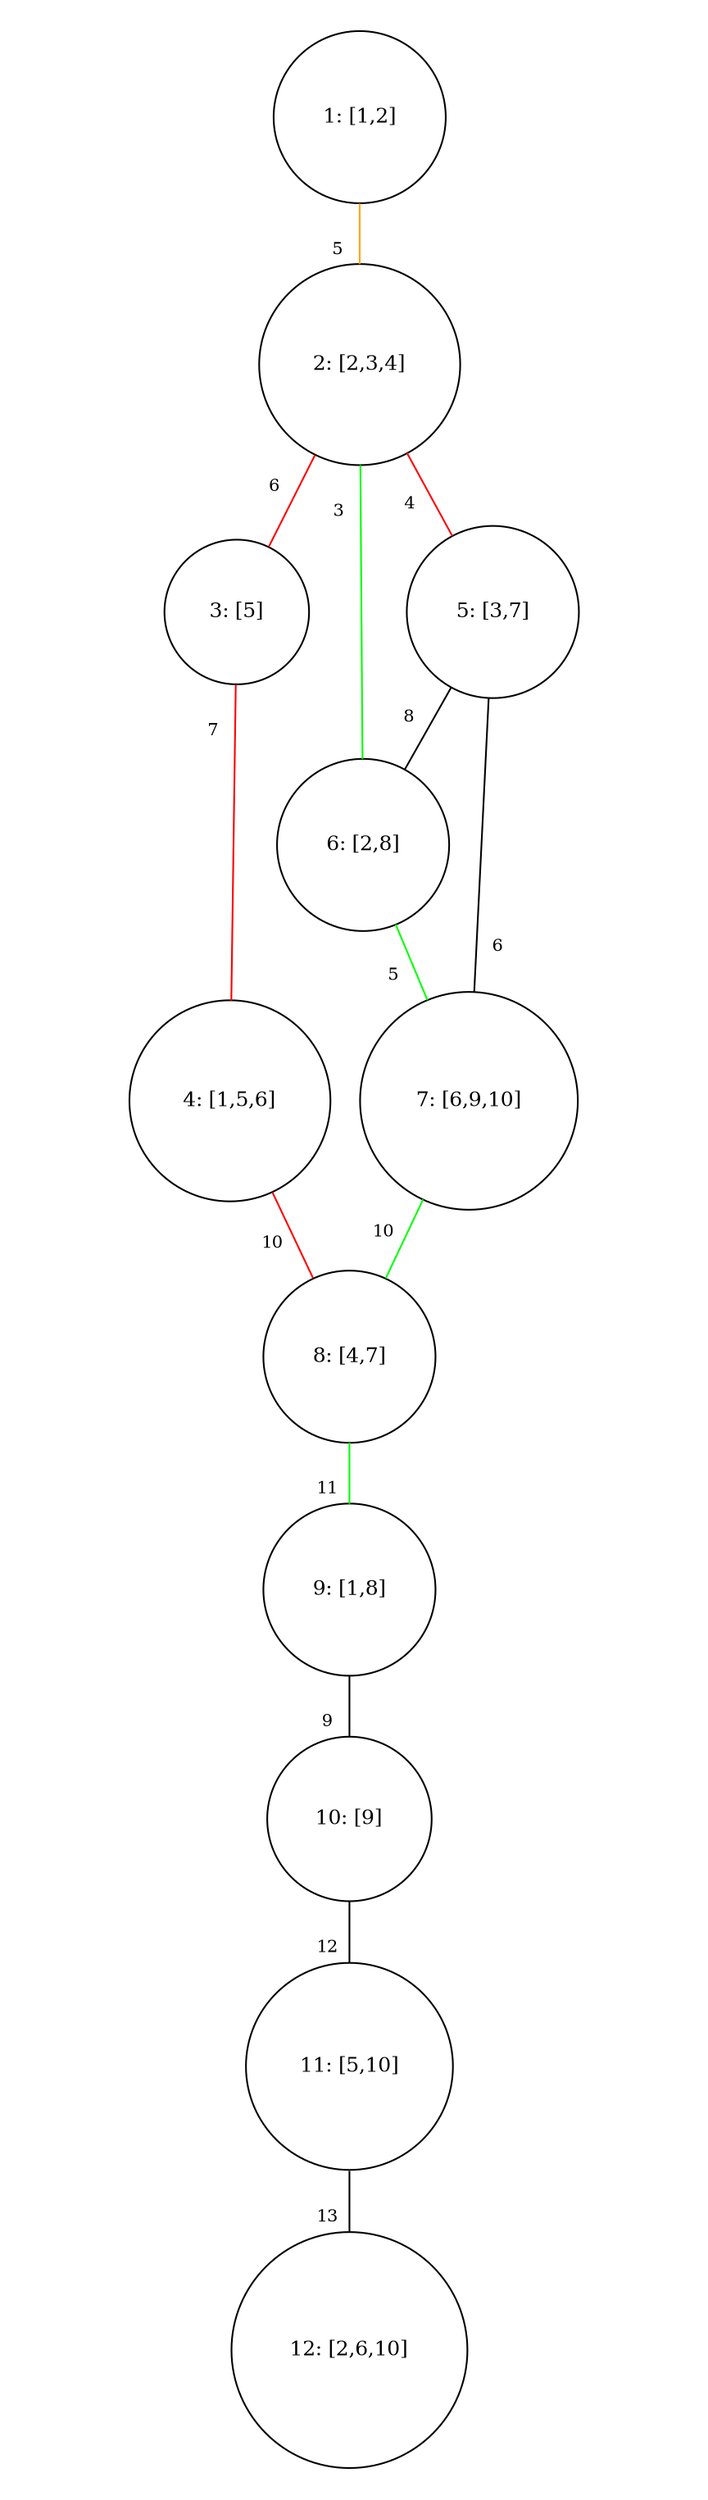 digraph ShopNet {
  // add a 1" left/right and 0.2" top/bottom margin
//   graph [margin="3.0,0.2"];
  graph [
    center=true,
    margin="1.0,0.2"
  ];

  // no arrows, nice round nodes
  edge [
    dir=both,
    arrowhead=none,
    arrowtail=none,
    labelfontsize=10,
    labeldistance=3.0
  ];
  node [shape=circle, margin=0.2, fontsize=12];

  // shops & their product types
  1  [label="1: [1,2]"];
  2  [label="2: [2,3,4]"];
  3  [label="3: [5]"];
  4  [label="4: [1,5,6]"];
  5  [label="5: [3,7]"];
  6  [label="6: [2,8]"];
  7  [label="7: [6,9,10]"];
  8  [label="8: [4,7]"];
  9  [label="9: [1,8]"];
  10 [label="10: [9]"];
  11 [label="11: [5,10]"];
  12 [label="12: [2,6,10]"];

  // — common edges (both agents) — orange
  1 -> 2 [taillabel="5",  color=orange];

  // — red-only path —
  2 -> 5 [taillabel="4",  color=red];
  2 -> 3 [taillabel="6",  color=red];
  3 -> 4 [taillabel="7",  color=red];
  4 -> 8 [taillabel="10", color=red];

  // — green-only path —
  2 -> 6 [taillabel="3",  color=green];
  6 -> 7 [taillabel="5",  color=green];
  7 -> 8 [taillabel="10", color=green];
  8 -> 9 [taillabel="11", color=green];

  // — all other edges (black) —
  5  -> 6  [taillabel="8"];
  7  -> 5  [taillabel="6"];
  9  -> 10 [taillabel="9"];
  10 -> 11 [taillabel="12"];
  11 -> 12 [taillabel="13"];
}
